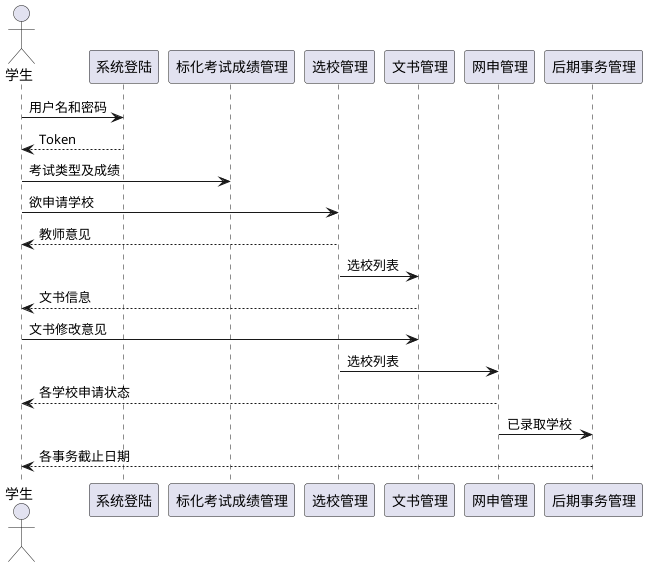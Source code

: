 @startuml
actor 学生
participant 系统登陆
participant 标化考试成绩管理
participant 选校管理
participant 文书管理
participant 网申管理
participant 后期事务管理
学生->系统登陆: 用户名和密码
系统登陆-->学生: Token
学生->标化考试成绩管理: 考试类型及成绩
学生->选校管理: 欲申请学校
选校管理-->学生: 教师意见
选校管理->文书管理:选校列表
文书管理-->学生:文书信息
学生->文书管理:文书修改意见
选校管理->网申管理:选校列表
网申管理-->学生:各学校申请状态
网申管理->后期事务管理:已录取学校
后期事务管理-->学生:各事务截止日期
@enduml